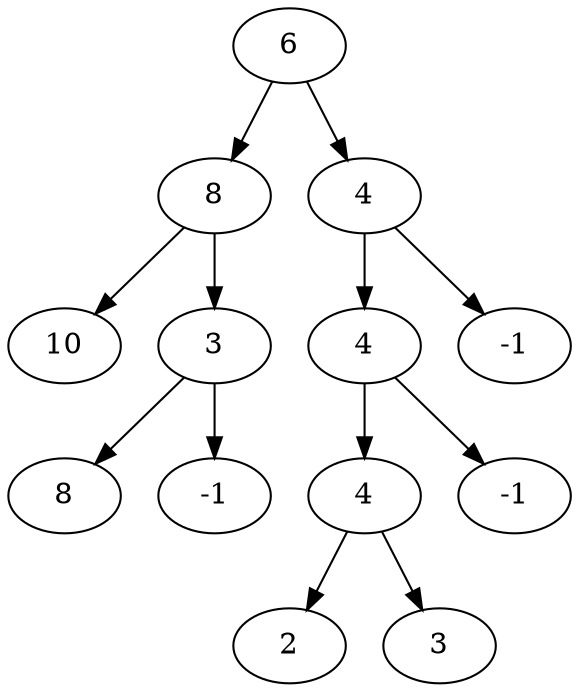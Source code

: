 digraph h {
aabbc[label="6"]
aabbd[label="8"]
aabca[label="10"]
aabcb[label="3"]
aabcc[label="8"]
aabcd[label="-1"]
aabda[label="4"]
aabdb[label="4"]
aabdc[label="4"]
aabdd[label="2"]
aacaa[label="3"]
aacab[label="-1"]
aacac[label="-1"]
aabbc->aabbd
aabbd->aabca
aabbd->aabcb
aabcb->aabcc
aabcb->aabcd
aabbc->aabda
aabda->aabdb
aabdb->aabdc
aabdc->aabdd
aabdc->aacaa
aabdb->aacab
aabda->aacac
}
